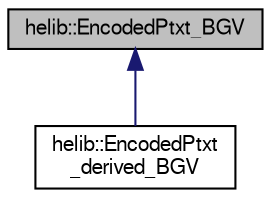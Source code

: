 digraph "helib::EncodedPtxt_BGV"
{
  edge [fontname="FreeSans",fontsize="10",labelfontname="FreeSans",labelfontsize="10"];
  node [fontname="FreeSans",fontsize="10",shape=record];
  Node0 [label="helib::EncodedPtxt_BGV",height=0.2,width=0.4,color="black", fillcolor="grey75", style="filled", fontcolor="black"];
  Node0 -> Node1 [dir="back",color="midnightblue",fontsize="10",style="solid"];
  Node1 [label="helib::EncodedPtxt\l_derived_BGV",height=0.2,width=0.4,color="black", fillcolor="white", style="filled",URL="$classhelib_1_1_encoded_ptxt__derived___b_g_v.html"];
}
